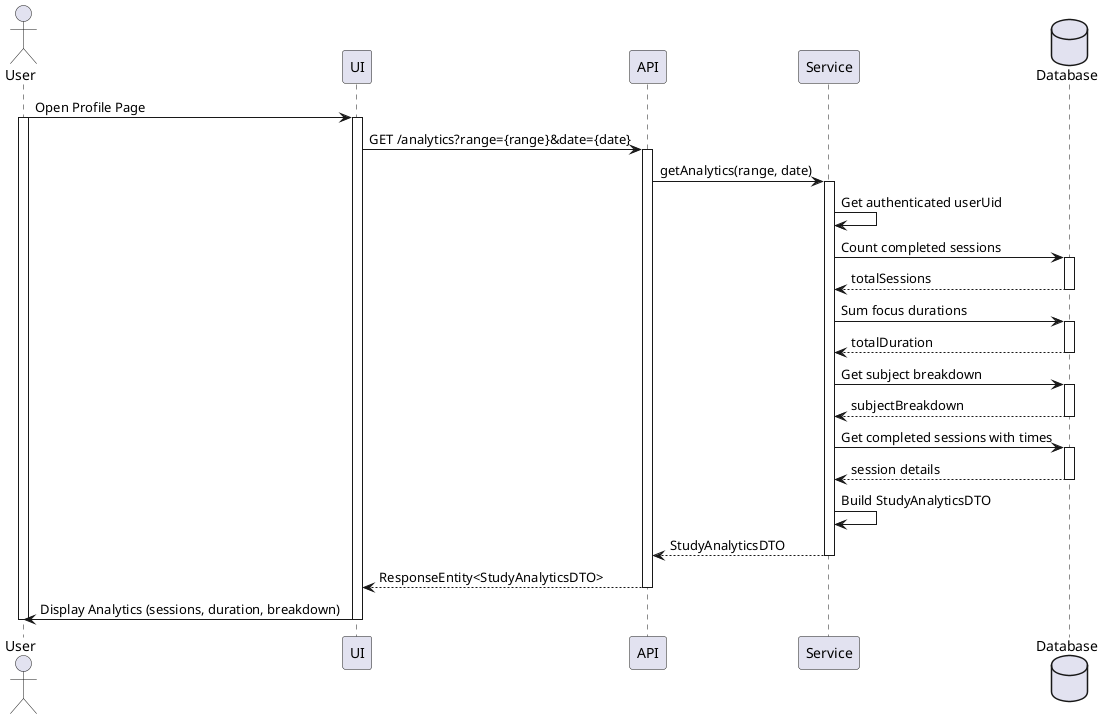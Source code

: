 
@startuml
actor User
participant "UI" as UI
participant "API" as API
participant "Service" as Service
database "Database" as DB

User -> UI : Open Profile Page
activate User
activate UI

UI -> API : GET /analytics?range={range}&date={date}
activate API

API -> Service : getAnalytics(range, date)
activate Service

Service -> Service : Get authenticated userUid

Service -> DB : Count completed sessions
activate DB
DB --> Service : totalSessions
deactivate DB

Service -> DB : Sum focus durations
activate DB
DB --> Service : totalDuration
deactivate DB

Service -> DB : Get subject breakdown
activate DB
DB --> Service : subjectBreakdown
deactivate DB

Service -> DB : Get completed sessions with times
activate DB
DB --> Service : session details
deactivate DB

Service -> Service : Build StudyAnalyticsDTO
Service --> API : StudyAnalyticsDTO
deactivate Service

API --> UI : ResponseEntity<StudyAnalyticsDTO>
deactivate API

UI -> User : Display Analytics (sessions, duration, breakdown)
deactivate UI
deactivate User
@enduml
